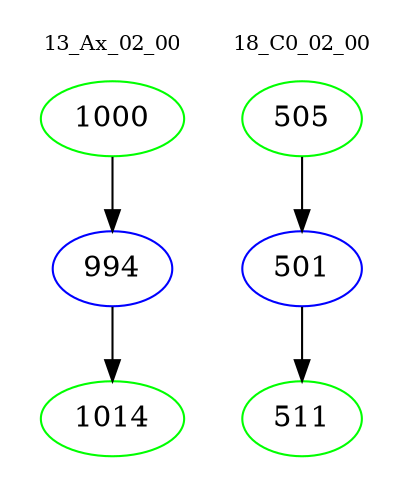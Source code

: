 digraph{
subgraph cluster_0 {
color = white
label = "13_Ax_02_00";
fontsize=10;
T0_1000 [label="1000", color="green"]
T0_1000 -> T0_994 [color="black"]
T0_994 [label="994", color="blue"]
T0_994 -> T0_1014 [color="black"]
T0_1014 [label="1014", color="green"]
}
subgraph cluster_1 {
color = white
label = "18_C0_02_00";
fontsize=10;
T1_505 [label="505", color="green"]
T1_505 -> T1_501 [color="black"]
T1_501 [label="501", color="blue"]
T1_501 -> T1_511 [color="black"]
T1_511 [label="511", color="green"]
}
}
